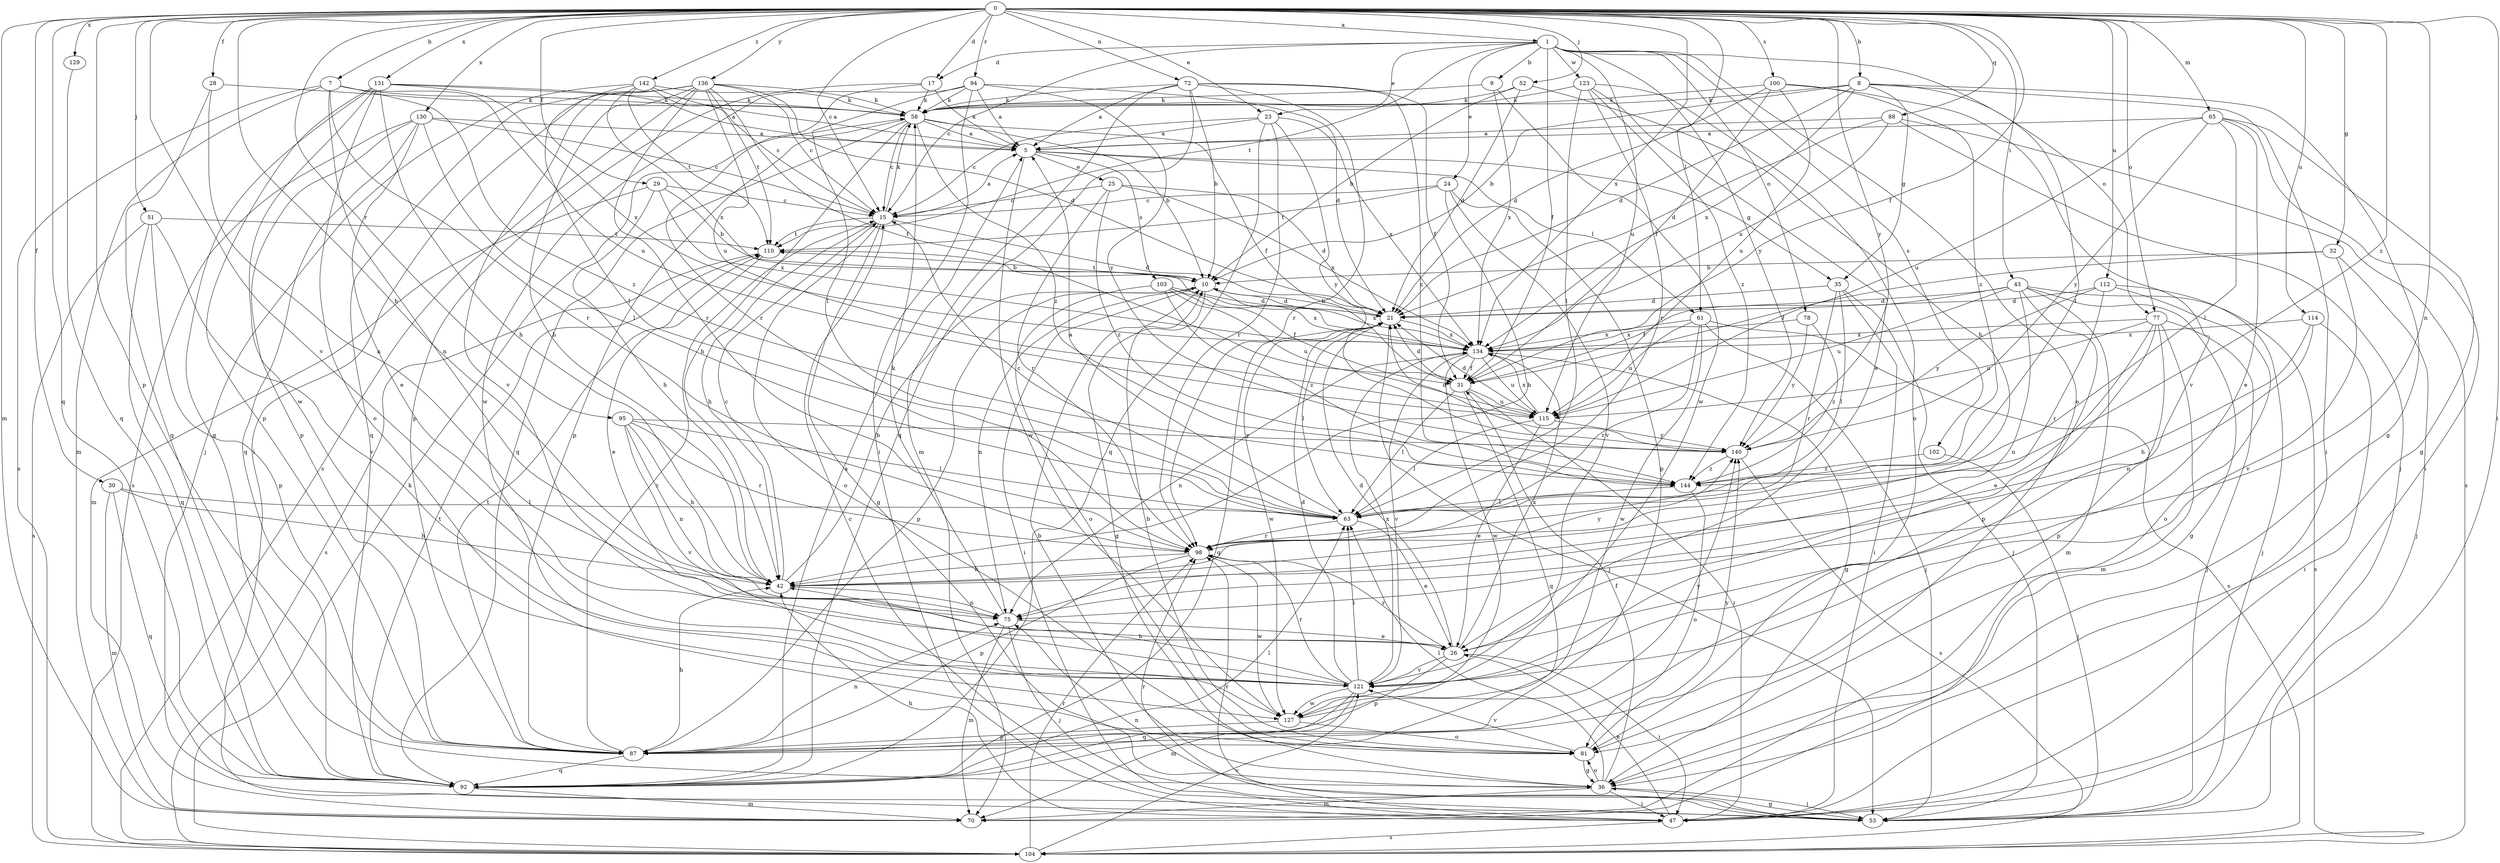 strict digraph  {
0;
1;
5;
7;
8;
9;
10;
15;
17;
21;
23;
24;
25;
26;
28;
29;
30;
31;
32;
35;
36;
42;
43;
47;
51;
52;
53;
58;
61;
63;
65;
70;
72;
75;
77;
78;
81;
87;
88;
92;
94;
95;
98;
100;
102;
103;
104;
110;
112;
114;
115;
121;
123;
127;
129;
130;
131;
134;
136;
140;
142;
144;
0 -> 1  [label=a];
0 -> 7  [label=b];
0 -> 8  [label=b];
0 -> 15  [label=c];
0 -> 17  [label=d];
0 -> 23  [label=e];
0 -> 28  [label=f];
0 -> 29  [label=f];
0 -> 30  [label=f];
0 -> 31  [label=f];
0 -> 32  [label=g];
0 -> 42  [label=h];
0 -> 43  [label=i];
0 -> 47  [label=i];
0 -> 51  [label=j];
0 -> 52  [label=j];
0 -> 61  [label=l];
0 -> 65  [label=m];
0 -> 70  [label=m];
0 -> 72  [label=n];
0 -> 75  [label=n];
0 -> 77  [label=o];
0 -> 87  [label=p];
0 -> 88  [label=q];
0 -> 92  [label=q];
0 -> 94  [label=r];
0 -> 95  [label=r];
0 -> 100  [label=s];
0 -> 112  [label=u];
0 -> 114  [label=u];
0 -> 121  [label=v];
0 -> 129  [label=x];
0 -> 130  [label=x];
0 -> 131  [label=x];
0 -> 134  [label=x];
0 -> 136  [label=y];
0 -> 140  [label=y];
0 -> 142  [label=z];
0 -> 144  [label=z];
1 -> 9  [label=b];
1 -> 15  [label=c];
1 -> 17  [label=d];
1 -> 23  [label=e];
1 -> 24  [label=e];
1 -> 31  [label=f];
1 -> 77  [label=o];
1 -> 78  [label=o];
1 -> 81  [label=o];
1 -> 102  [label=s];
1 -> 110  [label=t];
1 -> 115  [label=u];
1 -> 123  [label=w];
1 -> 140  [label=y];
5 -> 25  [label=e];
5 -> 35  [label=g];
5 -> 61  [label=l];
5 -> 103  [label=s];
5 -> 127  [label=w];
7 -> 58  [label=k];
7 -> 70  [label=m];
7 -> 75  [label=n];
7 -> 98  [label=r];
7 -> 104  [label=s];
7 -> 115  [label=u];
7 -> 144  [label=z];
8 -> 10  [label=b];
8 -> 21  [label=d];
8 -> 35  [label=g];
8 -> 36  [label=g];
8 -> 47  [label=i];
8 -> 58  [label=k];
8 -> 63  [label=l];
8 -> 134  [label=x];
9 -> 58  [label=k];
9 -> 127  [label=w];
9 -> 134  [label=x];
10 -> 21  [label=d];
10 -> 36  [label=g];
10 -> 47  [label=i];
10 -> 75  [label=n];
10 -> 87  [label=p];
10 -> 110  [label=t];
10 -> 134  [label=x];
15 -> 5  [label=a];
15 -> 21  [label=d];
15 -> 36  [label=g];
15 -> 42  [label=h];
15 -> 58  [label=k];
15 -> 81  [label=o];
15 -> 110  [label=t];
17 -> 5  [label=a];
17 -> 58  [label=k];
17 -> 87  [label=p];
17 -> 98  [label=r];
21 -> 10  [label=b];
21 -> 53  [label=j];
21 -> 63  [label=l];
21 -> 92  [label=q];
21 -> 127  [label=w];
21 -> 134  [label=x];
23 -> 5  [label=a];
23 -> 15  [label=c];
23 -> 92  [label=q];
23 -> 98  [label=r];
23 -> 134  [label=x];
23 -> 140  [label=y];
24 -> 15  [label=c];
24 -> 42  [label=h];
24 -> 87  [label=p];
24 -> 110  [label=t];
24 -> 121  [label=v];
25 -> 15  [label=c];
25 -> 21  [label=d];
25 -> 98  [label=r];
25 -> 134  [label=x];
25 -> 144  [label=z];
26 -> 21  [label=d];
26 -> 47  [label=i];
26 -> 87  [label=p];
26 -> 98  [label=r];
26 -> 121  [label=v];
26 -> 134  [label=x];
28 -> 58  [label=k];
28 -> 75  [label=n];
28 -> 92  [label=q];
29 -> 10  [label=b];
29 -> 15  [label=c];
29 -> 42  [label=h];
29 -> 70  [label=m];
29 -> 134  [label=x];
30 -> 42  [label=h];
30 -> 63  [label=l];
30 -> 70  [label=m];
30 -> 92  [label=q];
31 -> 21  [label=d];
31 -> 47  [label=i];
31 -> 63  [label=l];
31 -> 92  [label=q];
31 -> 115  [label=u];
32 -> 10  [label=b];
32 -> 31  [label=f];
32 -> 53  [label=j];
32 -> 121  [label=v];
35 -> 21  [label=d];
35 -> 47  [label=i];
35 -> 53  [label=j];
35 -> 63  [label=l];
35 -> 98  [label=r];
36 -> 10  [label=b];
36 -> 31  [label=f];
36 -> 47  [label=i];
36 -> 53  [label=j];
36 -> 63  [label=l];
36 -> 70  [label=m];
36 -> 81  [label=o];
42 -> 10  [label=b];
42 -> 15  [label=c];
42 -> 75  [label=n];
42 -> 140  [label=y];
43 -> 21  [label=d];
43 -> 31  [label=f];
43 -> 36  [label=g];
43 -> 70  [label=m];
43 -> 75  [label=n];
43 -> 87  [label=p];
43 -> 104  [label=s];
43 -> 115  [label=u];
47 -> 26  [label=e];
47 -> 42  [label=h];
47 -> 98  [label=r];
47 -> 104  [label=s];
51 -> 87  [label=p];
51 -> 92  [label=q];
51 -> 104  [label=s];
51 -> 110  [label=t];
51 -> 121  [label=v];
52 -> 10  [label=b];
52 -> 21  [label=d];
52 -> 42  [label=h];
52 -> 58  [label=k];
53 -> 15  [label=c];
53 -> 36  [label=g];
53 -> 75  [label=n];
53 -> 98  [label=r];
58 -> 5  [label=a];
58 -> 10  [label=b];
58 -> 15  [label=c];
58 -> 31  [label=f];
58 -> 42  [label=h];
58 -> 87  [label=p];
58 -> 92  [label=q];
58 -> 144  [label=z];
61 -> 53  [label=j];
61 -> 98  [label=r];
61 -> 104  [label=s];
61 -> 115  [label=u];
61 -> 127  [label=w];
61 -> 134  [label=x];
63 -> 5  [label=a];
63 -> 15  [label=c];
63 -> 26  [label=e];
63 -> 98  [label=r];
65 -> 5  [label=a];
65 -> 26  [label=e];
65 -> 36  [label=g];
65 -> 47  [label=i];
65 -> 63  [label=l];
65 -> 115  [label=u];
65 -> 140  [label=y];
72 -> 5  [label=a];
72 -> 10  [label=b];
72 -> 31  [label=f];
72 -> 58  [label=k];
72 -> 70  [label=m];
72 -> 92  [label=q];
72 -> 98  [label=r];
72 -> 144  [label=z];
75 -> 26  [label=e];
75 -> 53  [label=j];
75 -> 58  [label=k];
75 -> 70  [label=m];
77 -> 26  [label=e];
77 -> 53  [label=j];
77 -> 70  [label=m];
77 -> 87  [label=p];
77 -> 115  [label=u];
77 -> 121  [label=v];
77 -> 134  [label=x];
78 -> 134  [label=x];
78 -> 140  [label=y];
78 -> 144  [label=z];
81 -> 10  [label=b];
81 -> 36  [label=g];
81 -> 121  [label=v];
81 -> 140  [label=y];
87 -> 15  [label=c];
87 -> 42  [label=h];
87 -> 75  [label=n];
87 -> 92  [label=q];
87 -> 110  [label=t];
88 -> 5  [label=a];
88 -> 21  [label=d];
88 -> 53  [label=j];
88 -> 104  [label=s];
88 -> 134  [label=x];
92 -> 5  [label=a];
92 -> 63  [label=l];
92 -> 70  [label=m];
92 -> 110  [label=t];
94 -> 5  [label=a];
94 -> 21  [label=d];
94 -> 47  [label=i];
94 -> 58  [label=k];
94 -> 63  [label=l];
94 -> 127  [label=w];
94 -> 140  [label=y];
95 -> 42  [label=h];
95 -> 63  [label=l];
95 -> 75  [label=n];
95 -> 98  [label=r];
95 -> 121  [label=v];
95 -> 140  [label=y];
98 -> 42  [label=h];
98 -> 87  [label=p];
98 -> 127  [label=w];
100 -> 21  [label=d];
100 -> 31  [label=f];
100 -> 58  [label=k];
100 -> 115  [label=u];
100 -> 121  [label=v];
100 -> 144  [label=z];
102 -> 53  [label=j];
102 -> 144  [label=z];
103 -> 21  [label=d];
103 -> 31  [label=f];
103 -> 81  [label=o];
103 -> 115  [label=u];
103 -> 134  [label=x];
103 -> 144  [label=z];
104 -> 58  [label=k];
104 -> 98  [label=r];
104 -> 121  [label=v];
110 -> 10  [label=b];
110 -> 26  [label=e];
110 -> 104  [label=s];
112 -> 21  [label=d];
112 -> 53  [label=j];
112 -> 81  [label=o];
112 -> 98  [label=r];
112 -> 140  [label=y];
114 -> 42  [label=h];
114 -> 47  [label=i];
114 -> 75  [label=n];
114 -> 134  [label=x];
115 -> 21  [label=d];
115 -> 26  [label=e];
115 -> 63  [label=l];
115 -> 134  [label=x];
115 -> 140  [label=y];
121 -> 21  [label=d];
121 -> 42  [label=h];
121 -> 63  [label=l];
121 -> 70  [label=m];
121 -> 92  [label=q];
121 -> 98  [label=r];
121 -> 127  [label=w];
121 -> 134  [label=x];
123 -> 26  [label=e];
123 -> 58  [label=k];
123 -> 63  [label=l];
123 -> 81  [label=o];
123 -> 98  [label=r];
123 -> 144  [label=z];
127 -> 81  [label=o];
127 -> 87  [label=p];
127 -> 140  [label=y];
129 -> 92  [label=q];
130 -> 5  [label=a];
130 -> 15  [label=c];
130 -> 26  [label=e];
130 -> 63  [label=l];
130 -> 87  [label=p];
130 -> 92  [label=q];
130 -> 104  [label=s];
131 -> 5  [label=a];
131 -> 36  [label=g];
131 -> 42  [label=h];
131 -> 58  [label=k];
131 -> 81  [label=o];
131 -> 87  [label=p];
131 -> 127  [label=w];
131 -> 134  [label=x];
134 -> 31  [label=f];
134 -> 36  [label=g];
134 -> 75  [label=n];
134 -> 115  [label=u];
134 -> 121  [label=v];
134 -> 127  [label=w];
136 -> 15  [label=c];
136 -> 21  [label=d];
136 -> 31  [label=f];
136 -> 42  [label=h];
136 -> 47  [label=i];
136 -> 58  [label=k];
136 -> 92  [label=q];
136 -> 98  [label=r];
136 -> 104  [label=s];
136 -> 110  [label=t];
136 -> 115  [label=u];
136 -> 121  [label=v];
140 -> 21  [label=d];
140 -> 104  [label=s];
140 -> 144  [label=z];
142 -> 5  [label=a];
142 -> 15  [label=c];
142 -> 53  [label=j];
142 -> 58  [label=k];
142 -> 63  [label=l];
142 -> 110  [label=t];
142 -> 134  [label=x];
144 -> 63  [label=l];
144 -> 81  [label=o];
}
